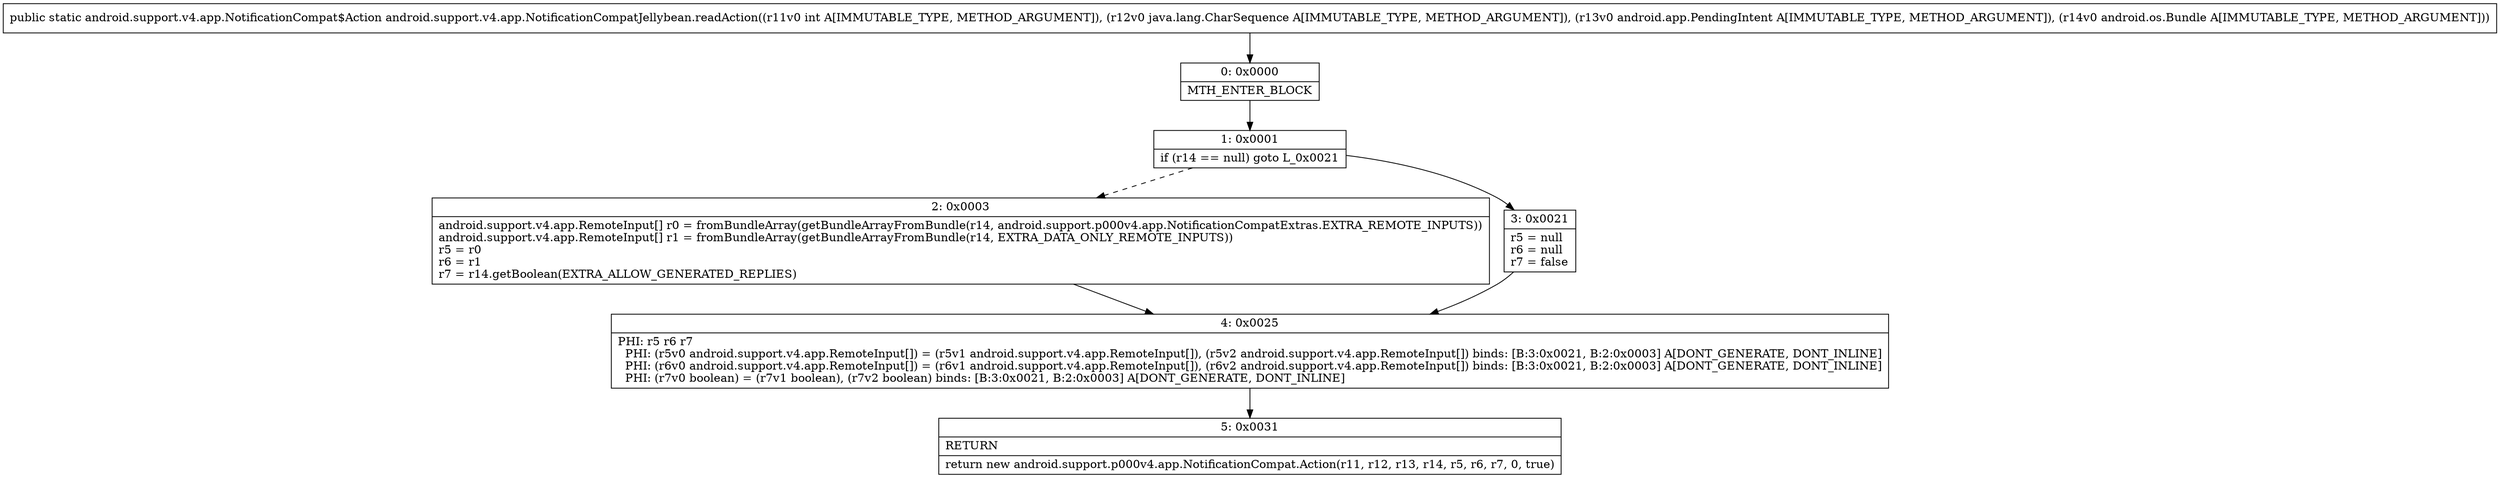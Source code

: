 digraph "CFG forandroid.support.v4.app.NotificationCompatJellybean.readAction(ILjava\/lang\/CharSequence;Landroid\/app\/PendingIntent;Landroid\/os\/Bundle;)Landroid\/support\/v4\/app\/NotificationCompat$Action;" {
Node_0 [shape=record,label="{0\:\ 0x0000|MTH_ENTER_BLOCK\l}"];
Node_1 [shape=record,label="{1\:\ 0x0001|if (r14 == null) goto L_0x0021\l}"];
Node_2 [shape=record,label="{2\:\ 0x0003|android.support.v4.app.RemoteInput[] r0 = fromBundleArray(getBundleArrayFromBundle(r14, android.support.p000v4.app.NotificationCompatExtras.EXTRA_REMOTE_INPUTS))\landroid.support.v4.app.RemoteInput[] r1 = fromBundleArray(getBundleArrayFromBundle(r14, EXTRA_DATA_ONLY_REMOTE_INPUTS))\lr5 = r0\lr6 = r1\lr7 = r14.getBoolean(EXTRA_ALLOW_GENERATED_REPLIES)\l}"];
Node_3 [shape=record,label="{3\:\ 0x0021|r5 = null\lr6 = null\lr7 = false\l}"];
Node_4 [shape=record,label="{4\:\ 0x0025|PHI: r5 r6 r7 \l  PHI: (r5v0 android.support.v4.app.RemoteInput[]) = (r5v1 android.support.v4.app.RemoteInput[]), (r5v2 android.support.v4.app.RemoteInput[]) binds: [B:3:0x0021, B:2:0x0003] A[DONT_GENERATE, DONT_INLINE]\l  PHI: (r6v0 android.support.v4.app.RemoteInput[]) = (r6v1 android.support.v4.app.RemoteInput[]), (r6v2 android.support.v4.app.RemoteInput[]) binds: [B:3:0x0021, B:2:0x0003] A[DONT_GENERATE, DONT_INLINE]\l  PHI: (r7v0 boolean) = (r7v1 boolean), (r7v2 boolean) binds: [B:3:0x0021, B:2:0x0003] A[DONT_GENERATE, DONT_INLINE]\l}"];
Node_5 [shape=record,label="{5\:\ 0x0031|RETURN\l|return new android.support.p000v4.app.NotificationCompat.Action(r11, r12, r13, r14, r5, r6, r7, 0, true)\l}"];
MethodNode[shape=record,label="{public static android.support.v4.app.NotificationCompat$Action android.support.v4.app.NotificationCompatJellybean.readAction((r11v0 int A[IMMUTABLE_TYPE, METHOD_ARGUMENT]), (r12v0 java.lang.CharSequence A[IMMUTABLE_TYPE, METHOD_ARGUMENT]), (r13v0 android.app.PendingIntent A[IMMUTABLE_TYPE, METHOD_ARGUMENT]), (r14v0 android.os.Bundle A[IMMUTABLE_TYPE, METHOD_ARGUMENT])) }"];
MethodNode -> Node_0;
Node_0 -> Node_1;
Node_1 -> Node_2[style=dashed];
Node_1 -> Node_3;
Node_2 -> Node_4;
Node_3 -> Node_4;
Node_4 -> Node_5;
}

